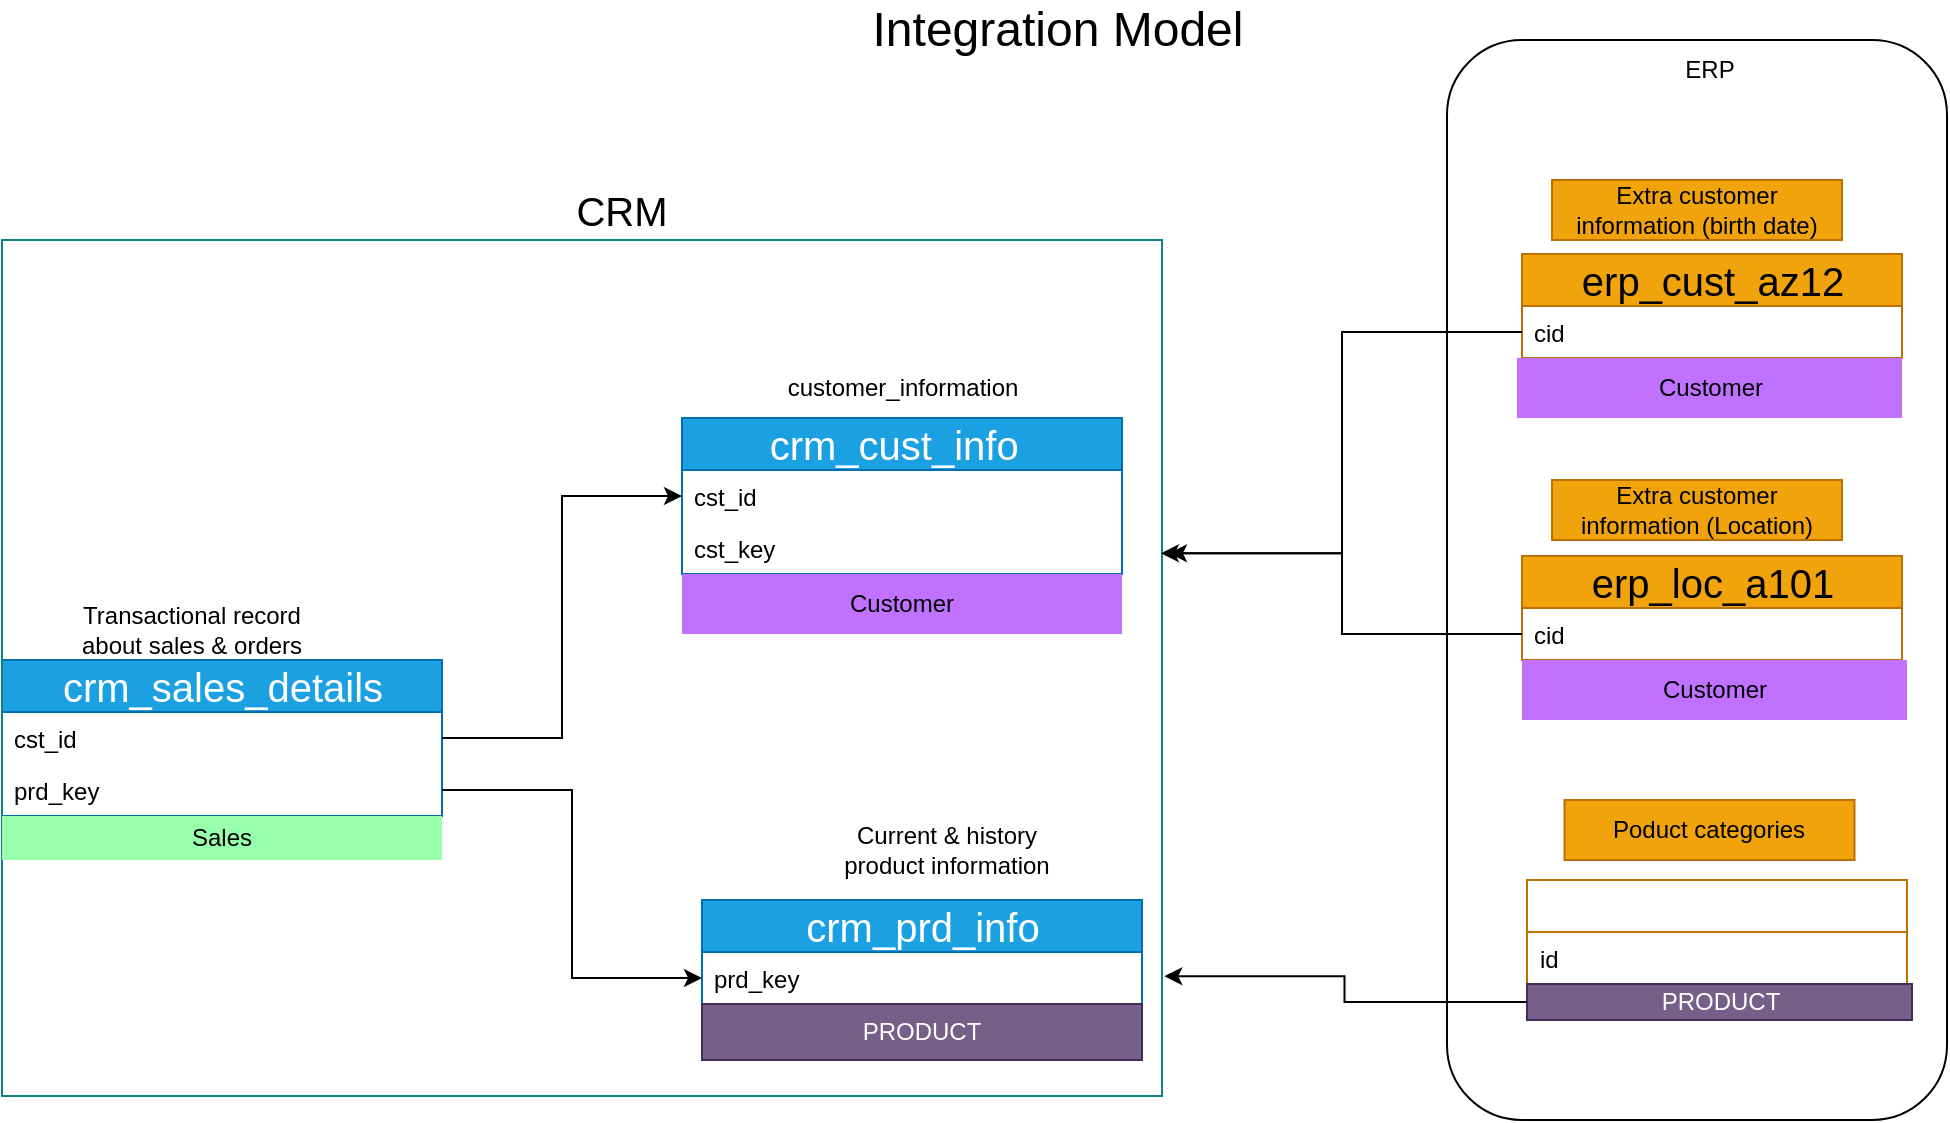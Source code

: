 <mxfile version="28.1.2">
  <diagram name="Page-1" id="qAZH1JZBrDx5em4nwN_B">
    <mxGraphModel dx="1042" dy="1726" grid="1" gridSize="10" guides="1" tooltips="1" connect="1" arrows="1" fold="1" page="1" pageScale="1" pageWidth="850" pageHeight="1100" math="0" shadow="0">
      <root>
        <mxCell id="0" />
        <mxCell id="1" parent="0" />
        <mxCell id="79e4e_LaG82PzGOY9S52-1" value="&lt;font style=&quot;font-size: 20px;&quot;&gt;crm_cust_info&lt;/font&gt;&amp;nbsp;&lt;span style=&quot;white-space: pre;&quot;&gt;&#x9;&lt;/span&gt;" style="swimlane;fontStyle=0;childLayout=stackLayout;horizontal=1;startSize=26;fillColor=#1ba1e2;horizontalStack=0;resizeParent=1;resizeParentMax=0;resizeLast=0;collapsible=1;marginBottom=0;html=1;fontColor=#ffffff;strokeColor=#006EAF;" parent="1" vertex="1">
          <mxGeometry x="360" y="149" width="220" height="78" as="geometry" />
        </mxCell>
        <mxCell id="79e4e_LaG82PzGOY9S52-2" value="cst_id" style="text;strokeColor=none;fillColor=none;align=left;verticalAlign=top;spacingLeft=4;spacingRight=4;overflow=hidden;rotatable=0;points=[[0,0.5],[1,0.5]];portConstraint=eastwest;whiteSpace=wrap;html=1;" parent="79e4e_LaG82PzGOY9S52-1" vertex="1">
          <mxGeometry y="26" width="220" height="26" as="geometry" />
        </mxCell>
        <mxCell id="79e4e_LaG82PzGOY9S52-16" value="cst_key&lt;div&gt;&lt;br&gt;&lt;/div&gt;" style="text;strokeColor=none;fillColor=none;align=left;verticalAlign=top;spacingLeft=4;spacingRight=4;overflow=hidden;rotatable=0;points=[[0,0.5],[1,0.5]];portConstraint=eastwest;whiteSpace=wrap;html=1;" parent="79e4e_LaG82PzGOY9S52-1" vertex="1">
          <mxGeometry y="52" width="220" height="26" as="geometry" />
        </mxCell>
        <mxCell id="79e4e_LaG82PzGOY9S52-5" value="customer_information" style="text;html=1;align=center;verticalAlign=middle;whiteSpace=wrap;rounded=0;" parent="1" vertex="1">
          <mxGeometry x="417.5" y="119" width="105" height="30" as="geometry" />
        </mxCell>
        <mxCell id="79e4e_LaG82PzGOY9S52-6" value="&lt;span style=&quot;font-size: 20px;&quot;&gt;crm_prd_info&lt;/span&gt;" style="swimlane;fontStyle=0;childLayout=stackLayout;horizontal=1;startSize=26;fillColor=#1ba1e2;horizontalStack=0;resizeParent=1;resizeParentMax=0;resizeLast=0;collapsible=1;marginBottom=0;html=1;fontColor=#ffffff;strokeColor=#006EAF;" parent="1" vertex="1">
          <mxGeometry x="370" y="390" width="220" height="52" as="geometry" />
        </mxCell>
        <mxCell id="79e4e_LaG82PzGOY9S52-7" value="prd_key" style="text;strokeColor=none;fillColor=none;align=left;verticalAlign=top;spacingLeft=4;spacingRight=4;overflow=hidden;rotatable=0;points=[[0,0.5],[1,0.5]];portConstraint=eastwest;whiteSpace=wrap;html=1;" parent="79e4e_LaG82PzGOY9S52-6" vertex="1">
          <mxGeometry y="26" width="220" height="26" as="geometry" />
        </mxCell>
        <mxCell id="79e4e_LaG82PzGOY9S52-8" value="Current &amp;amp; history product information" style="text;html=1;align=center;verticalAlign=middle;whiteSpace=wrap;rounded=0;" parent="1" vertex="1">
          <mxGeometry x="440" y="350" width="105" height="30" as="geometry" />
        </mxCell>
        <mxCell id="79e4e_LaG82PzGOY9S52-9" value="&lt;span style=&quot;font-size: 20px;&quot;&gt;crm_sales_details&lt;/span&gt;" style="swimlane;fontStyle=0;childLayout=stackLayout;horizontal=1;startSize=26;fillColor=#1ba1e2;horizontalStack=0;resizeParent=1;resizeParentMax=0;resizeLast=0;collapsible=1;marginBottom=0;html=1;fontColor=#ffffff;strokeColor=#006EAF;" parent="1" vertex="1">
          <mxGeometry x="20" y="270" width="220" height="78" as="geometry" />
        </mxCell>
        <mxCell id="79e4e_LaG82PzGOY9S52-12" value="cst_id" style="text;strokeColor=none;fillColor=none;align=left;verticalAlign=top;spacingLeft=4;spacingRight=4;overflow=hidden;rotatable=0;points=[[0,0.5],[1,0.5]];portConstraint=eastwest;whiteSpace=wrap;html=1;" parent="79e4e_LaG82PzGOY9S52-9" vertex="1">
          <mxGeometry y="26" width="220" height="26" as="geometry" />
        </mxCell>
        <mxCell id="79e4e_LaG82PzGOY9S52-10" value="prd_key" style="text;strokeColor=none;fillColor=none;align=left;verticalAlign=top;spacingLeft=4;spacingRight=4;overflow=hidden;rotatable=0;points=[[0,0.5],[1,0.5]];portConstraint=eastwest;whiteSpace=wrap;html=1;" parent="79e4e_LaG82PzGOY9S52-9" vertex="1">
          <mxGeometry y="52" width="220" height="26" as="geometry" />
        </mxCell>
        <mxCell id="79e4e_LaG82PzGOY9S52-11" value="Transactional record about sales &amp;amp; orders" style="text;html=1;align=center;verticalAlign=middle;whiteSpace=wrap;rounded=0;" parent="1" vertex="1">
          <mxGeometry x="50" y="240" width="130" height="30" as="geometry" />
        </mxCell>
        <mxCell id="79e4e_LaG82PzGOY9S52-14" style="edgeStyle=orthogonalEdgeStyle;rounded=0;orthogonalLoop=1;jettySize=auto;html=1;entryX=0;entryY=0.5;entryDx=0;entryDy=0;" parent="1" source="79e4e_LaG82PzGOY9S52-10" target="79e4e_LaG82PzGOY9S52-7" edge="1">
          <mxGeometry relative="1" as="geometry" />
        </mxCell>
        <mxCell id="79e4e_LaG82PzGOY9S52-15" style="edgeStyle=orthogonalEdgeStyle;rounded=0;orthogonalLoop=1;jettySize=auto;html=1;entryX=0;entryY=0.5;entryDx=0;entryDy=0;" parent="1" source="79e4e_LaG82PzGOY9S52-12" target="79e4e_LaG82PzGOY9S52-2" edge="1">
          <mxGeometry relative="1" as="geometry" />
        </mxCell>
        <mxCell id="79e4e_LaG82PzGOY9S52-17" value="&lt;span style=&quot;font-size: 20px;&quot;&gt;erp_cust_az12&lt;/span&gt;" style="swimlane;fontStyle=0;childLayout=stackLayout;horizontal=1;startSize=26;fillColor=#f0a30a;horizontalStack=0;resizeParent=1;resizeParentMax=0;resizeLast=0;collapsible=1;marginBottom=0;html=1;fontColor=#000000;strokeColor=#BD7000;" parent="1" vertex="1">
          <mxGeometry x="780" y="67" width="190" height="52" as="geometry" />
        </mxCell>
        <mxCell id="79e4e_LaG82PzGOY9S52-18" value="cid" style="text;strokeColor=none;fillColor=none;align=left;verticalAlign=top;spacingLeft=4;spacingRight=4;overflow=hidden;rotatable=0;points=[[0,0.5],[1,0.5]];portConstraint=eastwest;whiteSpace=wrap;html=1;" parent="79e4e_LaG82PzGOY9S52-17" vertex="1">
          <mxGeometry y="26" width="190" height="26" as="geometry" />
        </mxCell>
        <mxCell id="79e4e_LaG82PzGOY9S52-19" value="Extra customer information (birth date)" style="text;html=1;align=center;verticalAlign=middle;whiteSpace=wrap;rounded=0;fillColor=#f0a30a;fontColor=#000000;strokeColor=#BD7000;" parent="1" vertex="1">
          <mxGeometry x="795" y="30" width="145" height="30" as="geometry" />
        </mxCell>
        <mxCell id="79e4e_LaG82PzGOY9S52-22" value="Integration Model" style="text;html=1;align=center;verticalAlign=middle;whiteSpace=wrap;rounded=0;fontSize=24;" parent="1" vertex="1">
          <mxGeometry x="407.5" y="-60" width="280" height="30" as="geometry" />
        </mxCell>
        <mxCell id="79e4e_LaG82PzGOY9S52-24" value="&lt;span style=&quot;font-size: 20px;&quot;&gt;erp_loc_a101&lt;/span&gt;" style="swimlane;fontStyle=0;childLayout=stackLayout;horizontal=1;startSize=26;fillColor=#f0a30a;horizontalStack=0;resizeParent=1;resizeParentMax=0;resizeLast=0;collapsible=1;marginBottom=0;html=1;fontColor=#000000;strokeColor=#BD7000;" parent="1" vertex="1">
          <mxGeometry x="780" y="218" width="190" height="52" as="geometry" />
        </mxCell>
        <mxCell id="79e4e_LaG82PzGOY9S52-25" value="cid" style="text;strokeColor=none;fillColor=none;align=left;verticalAlign=top;spacingLeft=4;spacingRight=4;overflow=hidden;rotatable=0;points=[[0,0.5],[1,0.5]];portConstraint=eastwest;whiteSpace=wrap;html=1;" parent="79e4e_LaG82PzGOY9S52-24" vertex="1">
          <mxGeometry y="26" width="190" height="26" as="geometry" />
        </mxCell>
        <mxCell id="79e4e_LaG82PzGOY9S52-26" value="Extra customer information (Location)" style="text;html=1;align=center;verticalAlign=middle;whiteSpace=wrap;rounded=0;fillColor=#f0a30a;fontColor=#000000;strokeColor=#BD7000;" parent="1" vertex="1">
          <mxGeometry x="795" y="180" width="145" height="30" as="geometry" />
        </mxCell>
        <mxCell id="79e4e_LaG82PzGOY9S52-28" value="&lt;span style=&quot;font-size: 20px;&quot;&gt;&lt;font style=&quot;color: rgb(255, 255, 255);&quot;&gt;erp_px_cat_g1v2&lt;/font&gt;&lt;br&gt;&lt;/span&gt;" style="swimlane;fontStyle=0;childLayout=stackLayout;horizontal=1;startSize=26;fillColor=none;horizontalStack=0;resizeParent=1;resizeParentMax=0;resizeLast=0;collapsible=1;marginBottom=0;html=1;fontColor=#000000;strokeColor=#BD7000;" parent="1" vertex="1">
          <mxGeometry x="782.5" y="380" width="190" height="52" as="geometry" />
        </mxCell>
        <mxCell id="79e4e_LaG82PzGOY9S52-29" value="id" style="text;strokeColor=none;fillColor=none;align=left;verticalAlign=top;spacingLeft=4;spacingRight=4;overflow=hidden;rotatable=0;points=[[0,0.5],[1,0.5]];portConstraint=eastwest;whiteSpace=wrap;html=1;" parent="79e4e_LaG82PzGOY9S52-28" vertex="1">
          <mxGeometry y="26" width="190" height="26" as="geometry" />
        </mxCell>
        <mxCell id="79e4e_LaG82PzGOY9S52-30" value="&lt;font style=&quot;color: rgb(0, 0, 0);&quot;&gt;Poduct categories&lt;/font&gt;" style="text;html=1;align=center;verticalAlign=middle;whiteSpace=wrap;rounded=0;fillColor=#f0a30a;fontColor=#000000;strokeColor=#BD7000;" parent="1" vertex="1">
          <mxGeometry x="801.25" y="340" width="145" height="30" as="geometry" />
        </mxCell>
        <mxCell id="79e4e_LaG82PzGOY9S52-32" value="" style="rounded=0;whiteSpace=wrap;html=1;fillColor=none;strokeColor=#0e8088;" parent="1" vertex="1">
          <mxGeometry x="20" y="60" width="580" height="428" as="geometry" />
        </mxCell>
        <mxCell id="79e4e_LaG82PzGOY9S52-33" value="CRM" style="text;html=1;align=center;verticalAlign=middle;whiteSpace=wrap;rounded=0;fontSize=20;" parent="1" vertex="1">
          <mxGeometry x="300" y="30" width="60" height="30" as="geometry" />
        </mxCell>
        <mxCell id="79e4e_LaG82PzGOY9S52-34" value="" style="rounded=1;whiteSpace=wrap;html=1;fillColor=none;" parent="1" vertex="1">
          <mxGeometry x="742.5" y="-40" width="250" height="540" as="geometry" />
        </mxCell>
        <mxCell id="79e4e_LaG82PzGOY9S52-35" value="ERP" style="text;html=1;align=center;verticalAlign=middle;whiteSpace=wrap;rounded=0;" parent="1" vertex="1">
          <mxGeometry x="843.75" y="-40" width="60" height="30" as="geometry" />
        </mxCell>
        <mxCell id="gHUOymTyM--9fwB_9LQh-1" value="PRODUCT" style="text;html=1;align=center;verticalAlign=middle;whiteSpace=wrap;rounded=0;fillColor=#76608a;fontColor=#ffffff;strokeColor=#432D57;" vertex="1" parent="1">
          <mxGeometry x="370" y="442" width="220" height="28" as="geometry" />
        </mxCell>
        <mxCell id="gHUOymTyM--9fwB_9LQh-2" value="PRODUCT" style="text;html=1;align=center;verticalAlign=middle;whiteSpace=wrap;rounded=0;fillColor=#76608a;fontColor=#ffffff;strokeColor=#432D57;" vertex="1" parent="1">
          <mxGeometry x="782.5" y="432" width="192.5" height="18" as="geometry" />
        </mxCell>
        <mxCell id="gHUOymTyM--9fwB_9LQh-3" value="Customer" style="text;html=1;align=center;verticalAlign=middle;whiteSpace=wrap;rounded=0;fillColor=#C171FF;" vertex="1" parent="1">
          <mxGeometry x="360" y="227" width="220" height="30" as="geometry" />
        </mxCell>
        <mxCell id="gHUOymTyM--9fwB_9LQh-4" value="Customer" style="text;html=1;align=center;verticalAlign=middle;whiteSpace=wrap;rounded=0;fillColor=#C171FF;" vertex="1" parent="1">
          <mxGeometry x="777.5" y="119" width="192.5" height="30" as="geometry" />
        </mxCell>
        <mxCell id="gHUOymTyM--9fwB_9LQh-5" value="Customer" style="text;html=1;align=center;verticalAlign=middle;whiteSpace=wrap;rounded=0;fillColor=#C171FF;" vertex="1" parent="1">
          <mxGeometry x="780" y="270" width="192.5" height="30" as="geometry" />
        </mxCell>
        <mxCell id="gHUOymTyM--9fwB_9LQh-7" value="Sales" style="text;html=1;align=center;verticalAlign=middle;whiteSpace=wrap;rounded=0;fillColor=#98FFAC;" vertex="1" parent="1">
          <mxGeometry x="20" y="348" width="220" height="22" as="geometry" />
        </mxCell>
        <mxCell id="gHUOymTyM--9fwB_9LQh-10" style="edgeStyle=orthogonalEdgeStyle;rounded=0;orthogonalLoop=1;jettySize=auto;html=1;entryX=1.002;entryY=0.86;entryDx=0;entryDy=0;entryPerimeter=0;" edge="1" parent="1" source="gHUOymTyM--9fwB_9LQh-2" target="79e4e_LaG82PzGOY9S52-32">
          <mxGeometry relative="1" as="geometry" />
        </mxCell>
        <mxCell id="gHUOymTyM--9fwB_9LQh-16" style="edgeStyle=orthogonalEdgeStyle;rounded=0;orthogonalLoop=1;jettySize=auto;html=1;entryX=0.999;entryY=0.366;entryDx=0;entryDy=0;entryPerimeter=0;" edge="1" parent="1" source="79e4e_LaG82PzGOY9S52-18" target="79e4e_LaG82PzGOY9S52-32">
          <mxGeometry relative="1" as="geometry" />
        </mxCell>
        <mxCell id="gHUOymTyM--9fwB_9LQh-18" style="edgeStyle=orthogonalEdgeStyle;rounded=0;orthogonalLoop=1;jettySize=auto;html=1;entryX=1.006;entryY=0.366;entryDx=0;entryDy=0;entryPerimeter=0;" edge="1" parent="1" source="79e4e_LaG82PzGOY9S52-25" target="79e4e_LaG82PzGOY9S52-32">
          <mxGeometry relative="1" as="geometry" />
        </mxCell>
      </root>
    </mxGraphModel>
  </diagram>
</mxfile>
